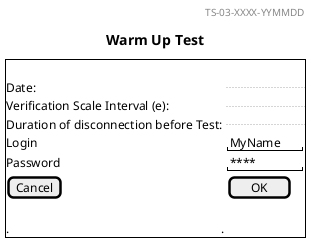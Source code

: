 @startsalt
title Warm Up Test
header TS-03-XXXX-YYMMDD

{+
  .
  Date:| ......................
  Verification Scale Interval (e):| .............
  Duration of disconnection before Test:| .............
  Login    | "MyName   "
  Password | "****     "
  [Cancel] | [  OK   ]
.
.                                                                    .
}




@endsalt
